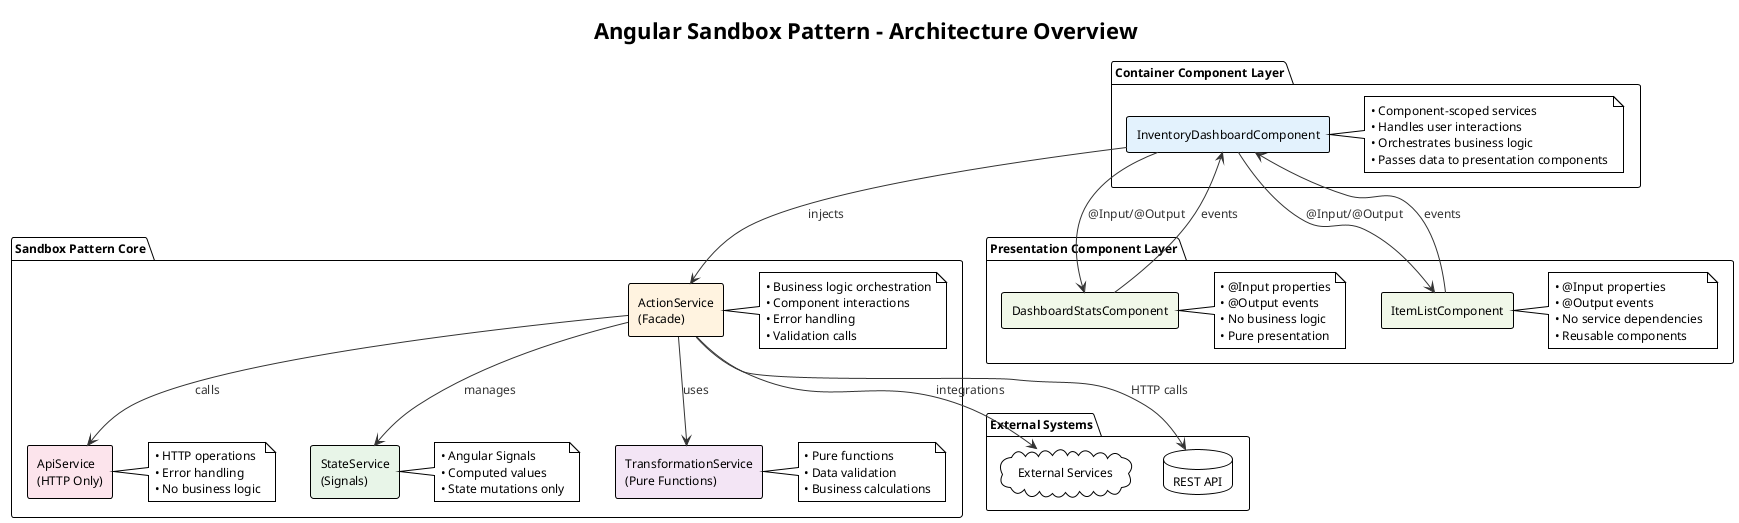@startuml Sandbox Pattern Architecture Overview
!theme plain
skinparam backgroundColor #FFFFFF
skinparam componentStyle rectangle
skinparam defaultFontSize 12
skinparam arrow {
    Color #333333
    FontColor #333333
}

title Angular Sandbox Pattern - Architecture Overview

package "Container Component Layer" as ContainerLayer {
    component [InventoryDashboardComponent] as Container #E3F2FD
    note right of Container : • Component-scoped services\n• Handles user interactions\n• Orchestrates business logic\n• Passes data to presentation components
}

package "Sandbox Pattern Core" as SandboxCore {
    component [ActionService\n(Facade)] as Action #FFF3E0
    component [StateService\n(Signals)] as State #E8F5E8
    component [TransformationService\n(Pure Functions)] as Transform #F3E5F5
    component [ApiService\n(HTTP Only)] as Api #FCE4EC
    
    Action --> State : manages
    Action --> Transform : uses
    Action --> Api : calls
    
    note right of Action : • Business logic orchestration\n• Component interactions\n• Error handling\n• Validation calls
    note right of State : • Angular Signals\n• Computed values\n• State mutations only
    note right of Transform : • Pure functions\n• Data validation\n• Business calculations
    note right of Api : • HTTP operations\n• Error handling\n• No business logic
}

package "Presentation Component Layer" as PresentationLayer {
    component [DashboardStatsComponent] as Stats #F1F8E9
    component [ItemListComponent] as List #F1F8E9
    
    note right of Stats : • @Input properties\n• @Output events\n• No business logic\n• Pure presentation
    note right of List : • @Input properties\n• @Output events\n• No service dependencies\n• Reusable components
}

package "External Systems" as External {
    database "REST API" as API
    cloud "External Services" as Services
}

' Connections
Container --> Action : injects
Action --> API : HTTP calls
Action --> Services : integrations

Container --> Stats : @Input/@Output
Container --> List : @Input/@Output

Stats --> Container : events
List --> Container : events

@enduml

@startuml Sandbox Pattern Data Flow
!theme plain
skinparam backgroundColor #FFFFFF
skinparam participantPadding 20
skinparam sequenceArrowThickness 2
skinparam roundCorner 10

title Data Flow in Sandbox Pattern

actor User
participant "Smart Component" as Smart
participant "ActionService" as Action
participant "StateService" as State
participant "TransformationService" as Transform
participant "ApiService" as Api
participant "External API" as External
participant "Dumb Component" as Dumb

== Initial Load ==
User -> Smart : page load
activate Smart
Smart -> Action : loadItems()
activate Action
Action -> State : setLoading(true)
Action -> Api : getItems()
activate Api
Api -> External : HTTP GET /items
External --> Api : raw data
deactivate Api
Action -> Transform : transformApiData(rawData)
activate Transform
Transform --> Action : domain models
deactivate Transform
Action -> State : setItems(models)
Action -> State : setLoading(false)
State --> Smart : signals update
Smart -> Dumb : @Input items
deactivate Action
deactivate Smart

== User Interaction ==
User -> Dumb : click delete
activate Dumb
Dumb -> Smart : @Output itemDeleted(id)
deactivate Dumb
activate Smart
Smart -> Action : deleteItem(id)
activate Action
Action -> Api : deleteItem(id)
activate Api
Api -> External : HTTP DELETE /items/:id
External --> Api : success
deactivate Api
Action -> State : removeItem(id)
State --> Smart : signals update
Smart -> Dumb : @Input updated items
deactivate Action
deactivate Smart

@enduml

@startuml Sandbox Pattern Service Dependencies
!theme plain
skinparam backgroundColor #FFFFFF
skinparam class {
    BackgroundColor #F8F9FA
    BorderColor #DEE2E6
    FontSize 11
}
skinparam arrow {
    Color #495057
}

title Service Dependency Structure

class ActionService {
    - apiService: ApiService
    - stateService: StateService
    - transformationService: TransformationService
    --
    + loadItems(): void
    + deleteItem(id: string): void
    + updateItem(item: Item): void
    + readonly items: Signal<Item[]>
    + readonly loading: Signal<boolean>
    + readonly totalValue: Signal<number>
}

class StateService {
    - _items: WritableSignal<Item[]>
    - _loading: WritableSignal<boolean>
    --
    + readonly items: Signal<Item[]>
    + readonly loading: Signal<boolean>
    + readonly itemCount: Signal<number>
    + setItems(items: Item[]): void
    + addItem(item: Item): void
    + removeItem(id: string): void
    + setLoading(loading: boolean): void
}

class TransformationService {
    --
    + transformApiToItem(apiItem: ApiItem): Item
    + transformItemToApi(item: Item): ApiItem
    + calculateTotalValue(items: Item[]): number
    + validateItem(item: Item): ValidationResult
    + formatDisplayPrice(price: number): string
}

class ApiService {
    - http: HttpClient
    --
    + getItems(): Observable<ApiItem[]>
    + getItem(id: string): Observable<ApiItem>
    + createItem(item: ApiItem): Observable<ApiItem>
    + updateItem(id: string, item: ApiItem): Observable<ApiItem>
    + deleteItem(id: string): Observable<void>
}

ActionService --> StateService : manages state
ActionService --> TransformationService : transforms data
ActionService --> ApiService : makes API calls
StateService ..> "Angular Signals" : uses
ApiService ..> HttpClient : uses

note right of ActionService : Component-scoped\nBusiness logic facade
note right of StateService : Reactive state management\nNo business logic
note right of TransformationService : Pure functions only\nNo side effects
note right of ApiService : HTTP operations only\nNo state management

@enduml

@startuml Sandbox Pattern Component Structure
!theme plain
skinparam backgroundColor #FFFFFF

title Component Architecture Structure

rectangle "Container Components" {
    component [InventoryDashboardComponent] as Dashboard #E3F2FD
}

rectangle "Presentation Components" {
    component [DashboardStatsComponent] as Stats #F1F8E9
    component [ItemListComponent] as ItemList #F1F8E9
}

rectangle "Sandbox Services" {
    component [ActionService] as ActionSvc #FFF3E0
    component [StateService] as StateSvc #E8F5E8
    component [TransformationService] as TransformSvc #F3E5F5
    component [ApiService] as ApiSvc #FCE4EC
}

Dashboard --> ActionSvc : injects
ActionSvc --> StateSvc : manages
ActionSvc --> TransformSvc : uses
ActionSvc --> ApiSvc : calls
Dashboard --> Stats : "@Input data"
Dashboard --> ItemList : "@Input data"
Stats --> Dashboard : "@Output events"
ItemList --> Dashboard : "@Output events"

note right of Dashboard
providers:
• ItemActionService
• ItemStateService
--
• actionService: ItemActionService
• items: Signal<Item[]>
• loading: Signal<boolean>
• onItemDeleted(id: string)
• onItemSelected(item: Item)
end note

note right of Stats
@Input() totalItems: number
@Input() totalValue: number
@Input() lowStockCount: number
--
Pure presentation only
No service dependencies
end note

note right of ItemList
@Input() items: Item[]
@Input() loading: boolean
@Input() selectedId?: string
@Output() itemDeleted: EventEmitter<string>
@Output() itemSelected: EventEmitter<Item>
--
+ onDelete(id: string)
+ onSelect(item: Item)
end note

@enduml

@startuml Sandbox Pattern Testing Strategy
!theme plain
skinparam backgroundColor #FFFFFF
skinparam package {
    FontSize 12
    BackgroundColor #F8F9FA
    BorderColor #DEE2E6
}

title Testing Architecture

package "Unit Tests" {
    [ActionService.spec.ts] as ActionTest
    [StateService.spec.ts] as StateTest  
    [TransformationService.spec.ts] as TransformTest
    [ApiService.spec.ts] as ApiTest
    
    note right of ActionTest : • Mock all dependencies\n• Test business logic\n• Verify service orchestration
    note right of StateTest : • Test signal updates\n• Verify computed values\n• Test state mutations
    note right of TransformTest : • Test pure functions\n• Verify transformations\n• Edge case testing
    note right of ApiTest : • Mock HttpClient\n• Test HTTP operations\n• Error handling
}

package "Component Tests" {
    [InventoryDashboard.spec.ts] as DashboardTest
    [DashboardStats.spec.ts] as StatsTest
    [ItemList.spec.ts] as ListTest
    
    note right of DashboardTest : • Mock ActionService\n• Test user interactions\n• Verify data flow
    note right of StatsTest : • Test @Input properties\n• Pure component testing\n• No mocking needed
    note right of ListTest : • Test @Input/@Output\n• Event emission testing\n• Template rendering
}

package "Integration Tests" {
    [E2E Tests] as E2E
    [Feature Tests] as Feature
    
    note right of E2E : • Full user workflows\n• Real API interactions\n• End-to-end validation
    note right of Feature : • Complete feature testing\n• Service integration\n• State management flow
}

ActionTest --> "Mock Objects" : uses
StateTest --> "Signal Testing" : verifies
TransformTest --> "Pure Functions" : tests
ApiTest --> "HttpTestingController" : uses

DashboardTest --> "Component Testing" : uses
StatsTest --> "Shallow Testing" : uses
ListTest --> "Event Testing" : uses

@enduml